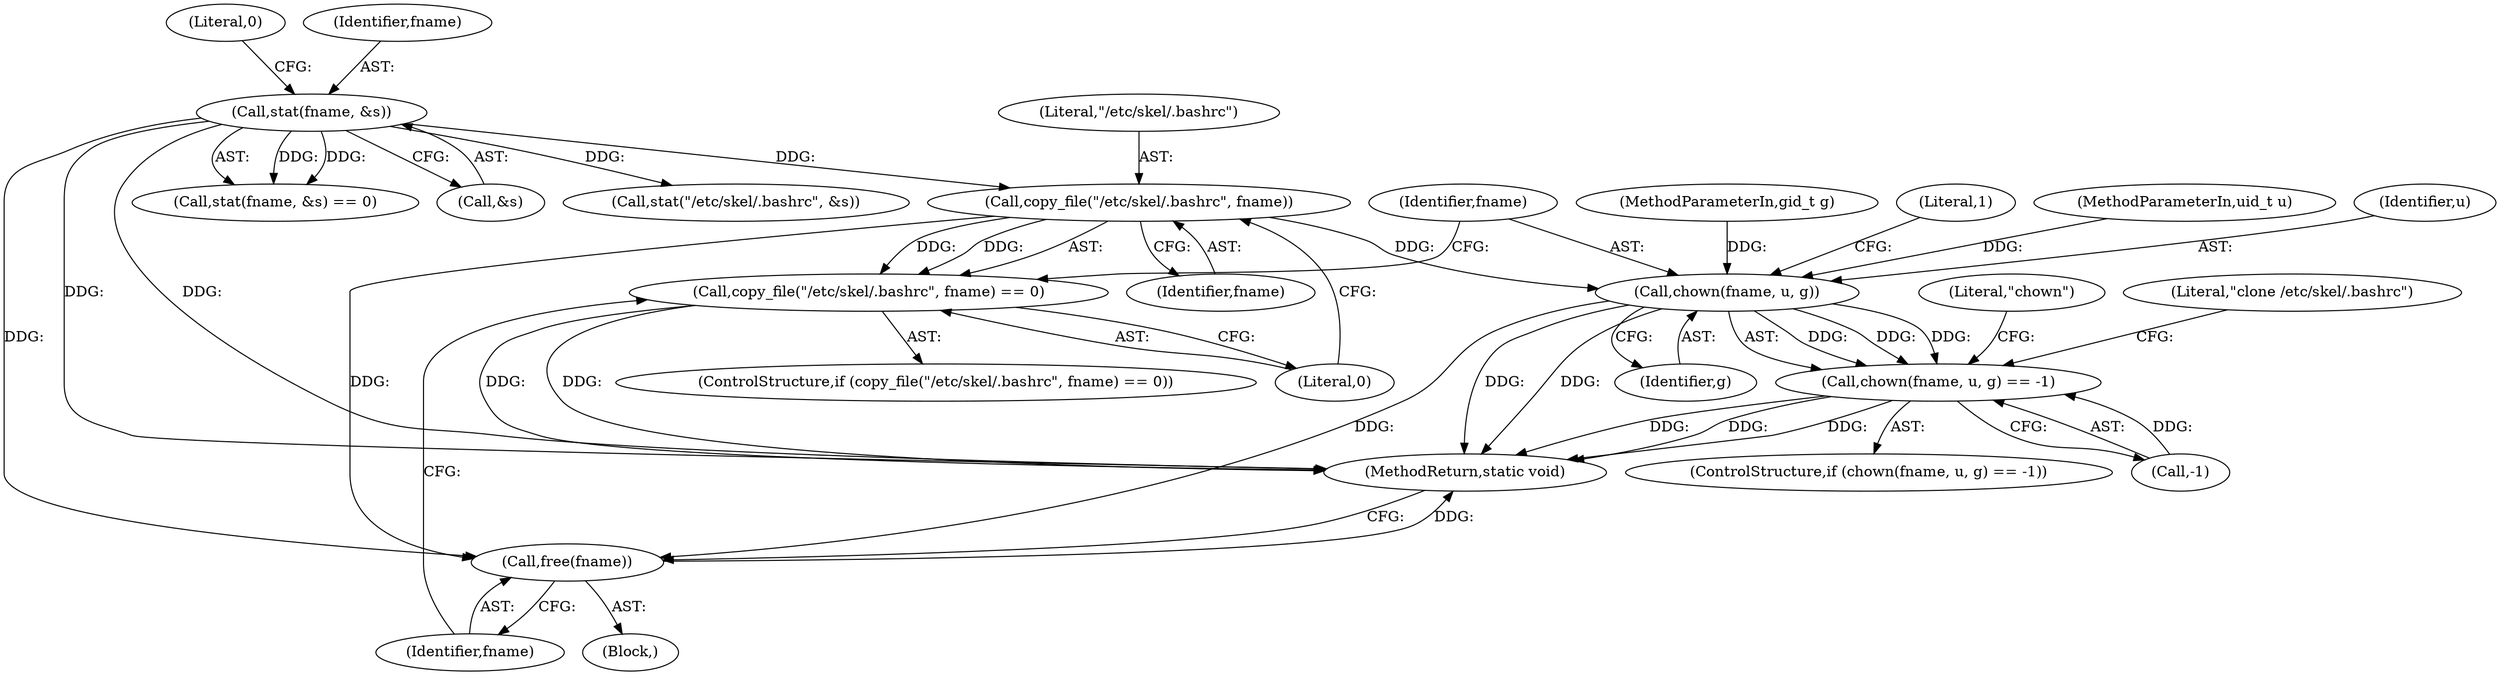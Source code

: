 digraph "0_firejail_903fd8a0789ca3cc3c21d84cd0282481515592ef_1@API" {
"1000352" [label="(Call,copy_file(\"/etc/skel/.bashrc\", fname))"];
"1000327" [label="(Call,stat(fname, &s))"];
"1000351" [label="(Call,copy_file(\"/etc/skel/.bashrc\", fname) == 0)"];
"1000359" [label="(Call,chown(fname, u, g))"];
"1000358" [label="(Call,chown(fname, u, g) == -1)"];
"1000369" [label="(Call,free(fname))"];
"1000354" [label="(Identifier,fname)"];
"1000352" [label="(Call,copy_file(\"/etc/skel/.bashrc\", fname))"];
"1000370" [label="(Identifier,fname)"];
"1000357" [label="(ControlStructure,if (chown(fname, u, g) == -1))"];
"1000371" [label="(MethodReturn,static void)"];
"1000326" [label="(Call,stat(fname, &s) == 0)"];
"1000331" [label="(Literal,0)"];
"1000328" [label="(Identifier,fname)"];
"1000360" [label="(Identifier,fname)"];
"1000107" [label="(MethodParameterIn,gid_t g)"];
"1000358" [label="(Call,chown(fname, u, g) == -1)"];
"1000364" [label="(Literal,1)"];
"1000329" [label="(Call,&s)"];
"1000312" [label="(Block,)"];
"1000363" [label="(Call,-1)"];
"1000366" [label="(Literal,\"chown\")"];
"1000350" [label="(ControlStructure,if (copy_file(\"/etc/skel/.bashrc\", fname) == 0))"];
"1000359" [label="(Call,chown(fname, u, g))"];
"1000369" [label="(Call,free(fname))"];
"1000327" [label="(Call,stat(fname, &s))"];
"1000335" [label="(Call,stat(\"/etc/skel/.bashrc\", &s))"];
"1000355" [label="(Literal,0)"];
"1000353" [label="(Literal,\"/etc/skel/.bashrc\")"];
"1000106" [label="(MethodParameterIn,uid_t u)"];
"1000351" [label="(Call,copy_file(\"/etc/skel/.bashrc\", fname) == 0)"];
"1000361" [label="(Identifier,u)"];
"1000362" [label="(Identifier,g)"];
"1000368" [label="(Literal,\"clone /etc/skel/.bashrc\")"];
"1000352" -> "1000351"  [label="AST: "];
"1000352" -> "1000354"  [label="CFG: "];
"1000353" -> "1000352"  [label="AST: "];
"1000354" -> "1000352"  [label="AST: "];
"1000355" -> "1000352"  [label="CFG: "];
"1000352" -> "1000351"  [label="DDG: "];
"1000352" -> "1000351"  [label="DDG: "];
"1000327" -> "1000352"  [label="DDG: "];
"1000352" -> "1000359"  [label="DDG: "];
"1000352" -> "1000369"  [label="DDG: "];
"1000327" -> "1000326"  [label="AST: "];
"1000327" -> "1000329"  [label="CFG: "];
"1000328" -> "1000327"  [label="AST: "];
"1000329" -> "1000327"  [label="AST: "];
"1000331" -> "1000327"  [label="CFG: "];
"1000327" -> "1000371"  [label="DDG: "];
"1000327" -> "1000371"  [label="DDG: "];
"1000327" -> "1000326"  [label="DDG: "];
"1000327" -> "1000326"  [label="DDG: "];
"1000327" -> "1000335"  [label="DDG: "];
"1000327" -> "1000369"  [label="DDG: "];
"1000351" -> "1000350"  [label="AST: "];
"1000351" -> "1000355"  [label="CFG: "];
"1000355" -> "1000351"  [label="AST: "];
"1000360" -> "1000351"  [label="CFG: "];
"1000370" -> "1000351"  [label="CFG: "];
"1000351" -> "1000371"  [label="DDG: "];
"1000351" -> "1000371"  [label="DDG: "];
"1000359" -> "1000358"  [label="AST: "];
"1000359" -> "1000362"  [label="CFG: "];
"1000360" -> "1000359"  [label="AST: "];
"1000361" -> "1000359"  [label="AST: "];
"1000362" -> "1000359"  [label="AST: "];
"1000364" -> "1000359"  [label="CFG: "];
"1000359" -> "1000371"  [label="DDG: "];
"1000359" -> "1000371"  [label="DDG: "];
"1000359" -> "1000358"  [label="DDG: "];
"1000359" -> "1000358"  [label="DDG: "];
"1000359" -> "1000358"  [label="DDG: "];
"1000106" -> "1000359"  [label="DDG: "];
"1000107" -> "1000359"  [label="DDG: "];
"1000359" -> "1000369"  [label="DDG: "];
"1000358" -> "1000357"  [label="AST: "];
"1000358" -> "1000363"  [label="CFG: "];
"1000363" -> "1000358"  [label="AST: "];
"1000366" -> "1000358"  [label="CFG: "];
"1000368" -> "1000358"  [label="CFG: "];
"1000358" -> "1000371"  [label="DDG: "];
"1000358" -> "1000371"  [label="DDG: "];
"1000358" -> "1000371"  [label="DDG: "];
"1000363" -> "1000358"  [label="DDG: "];
"1000369" -> "1000312"  [label="AST: "];
"1000369" -> "1000370"  [label="CFG: "];
"1000370" -> "1000369"  [label="AST: "];
"1000371" -> "1000369"  [label="CFG: "];
"1000369" -> "1000371"  [label="DDG: "];
}
